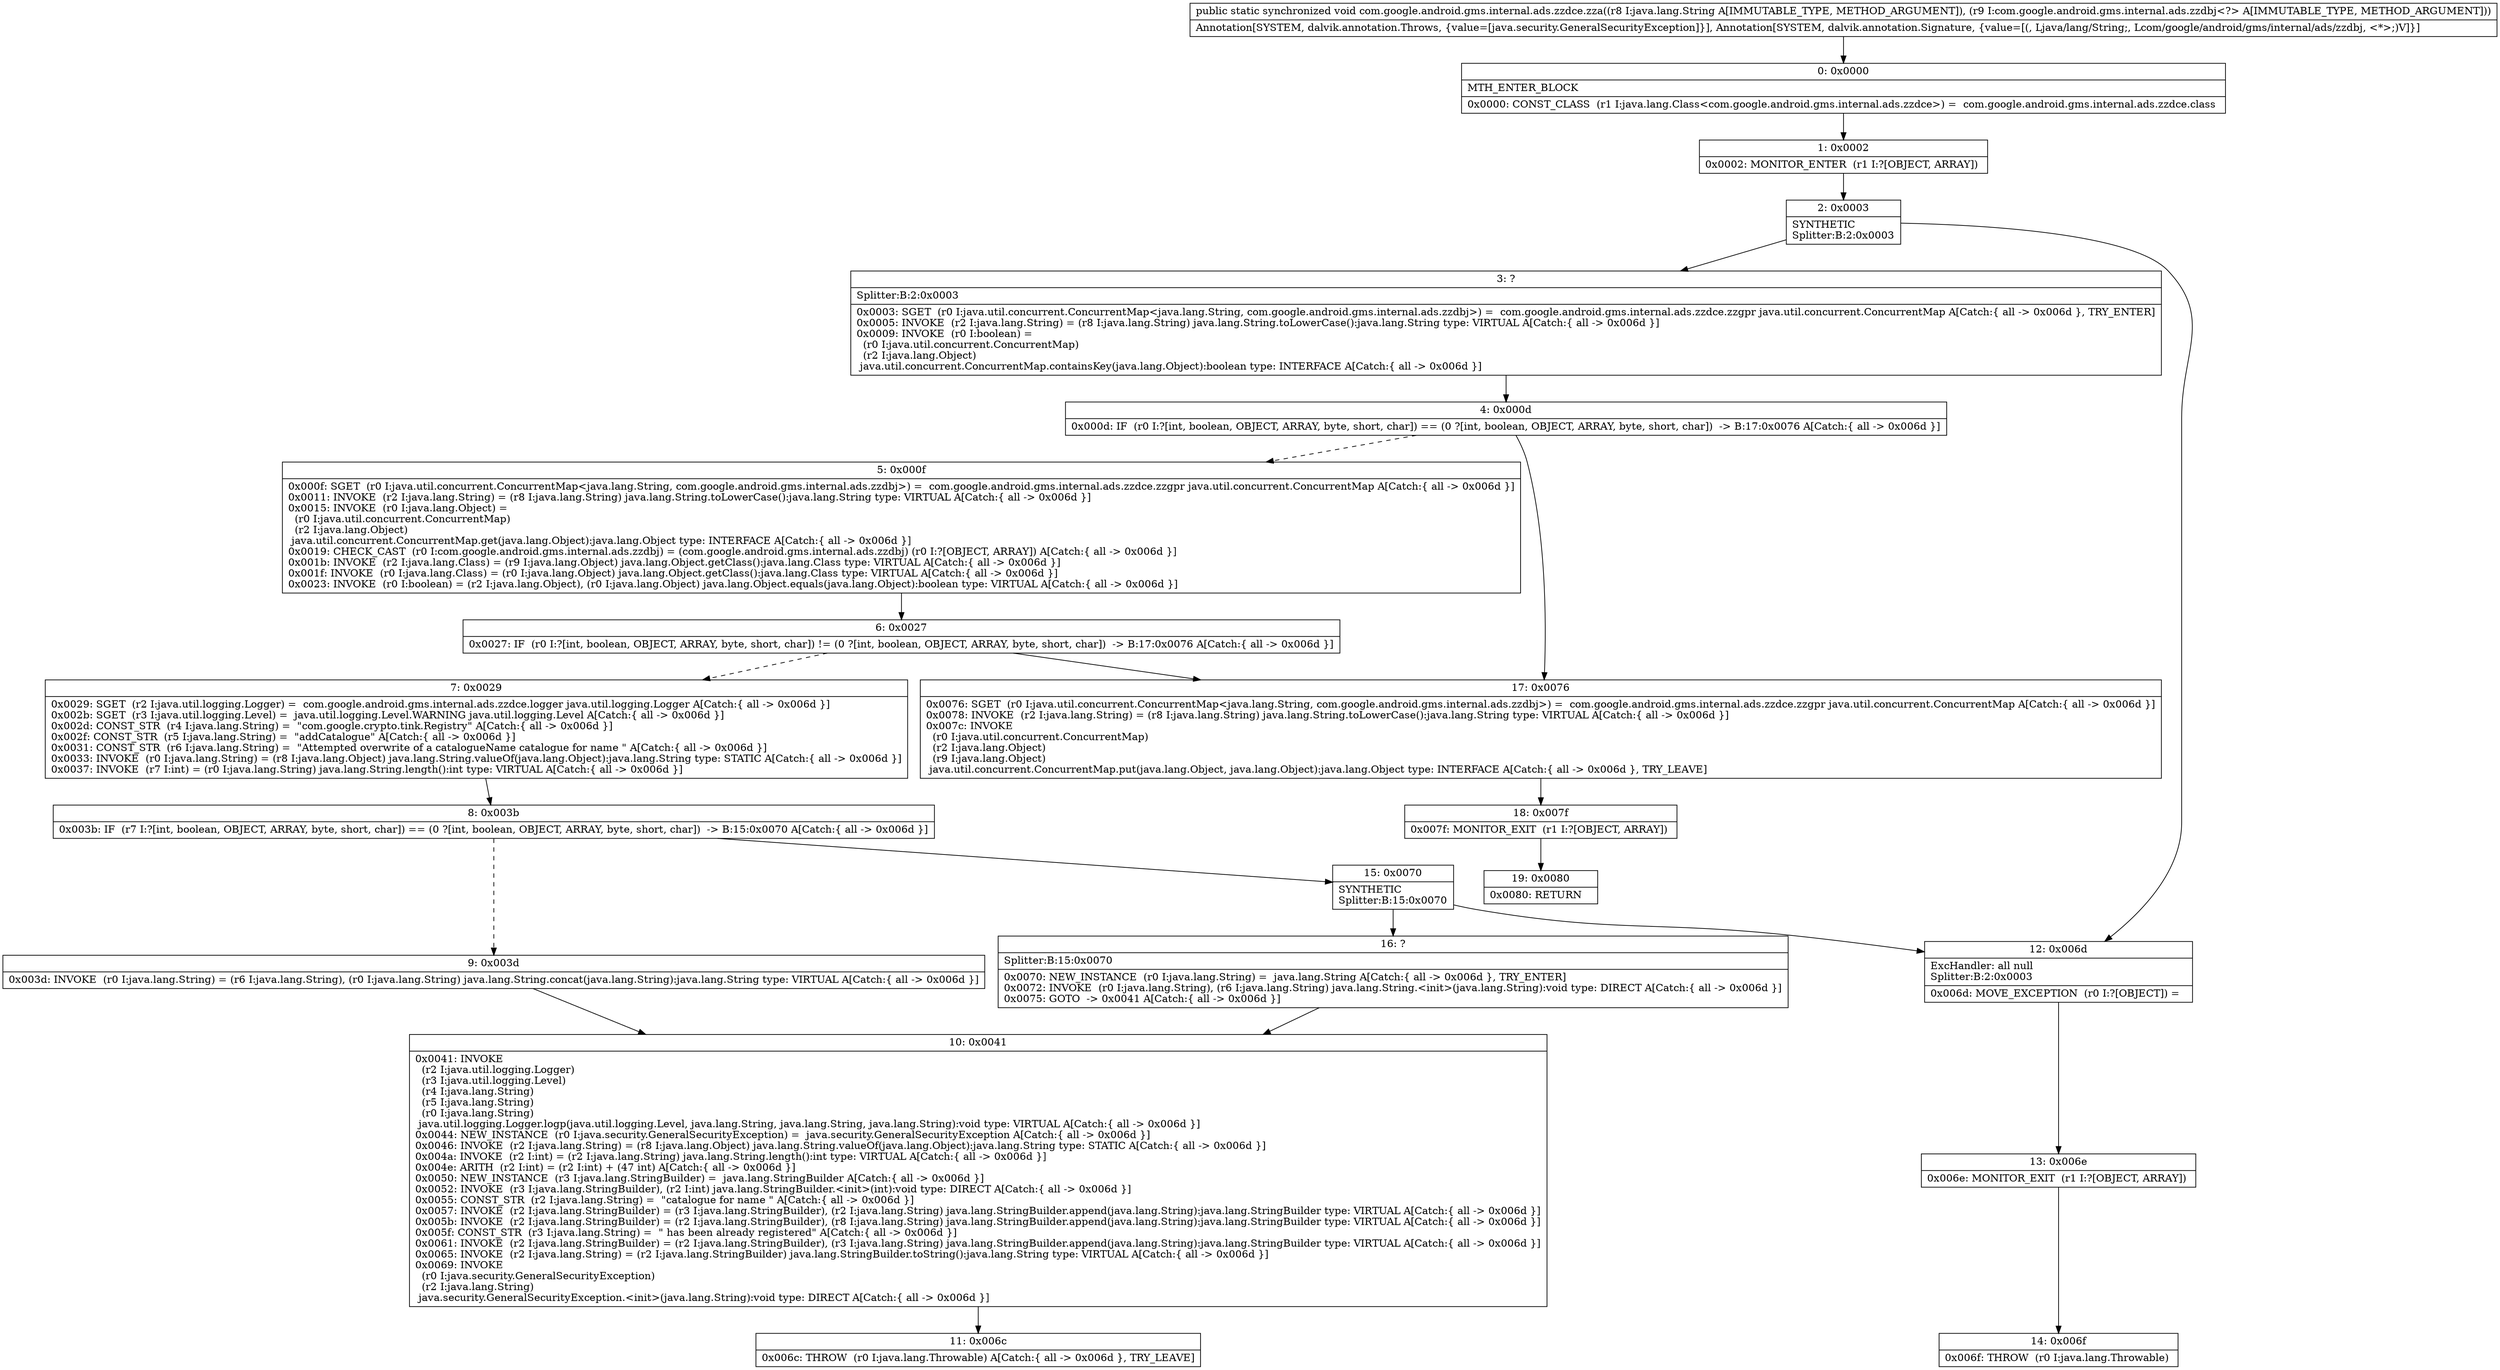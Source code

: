 digraph "CFG forcom.google.android.gms.internal.ads.zzdce.zza(Ljava\/lang\/String;Lcom\/google\/android\/gms\/internal\/ads\/zzdbj;)V" {
Node_0 [shape=record,label="{0\:\ 0x0000|MTH_ENTER_BLOCK\l|0x0000: CONST_CLASS  (r1 I:java.lang.Class\<com.google.android.gms.internal.ads.zzdce\>) =  com.google.android.gms.internal.ads.zzdce.class \l}"];
Node_1 [shape=record,label="{1\:\ 0x0002|0x0002: MONITOR_ENTER  (r1 I:?[OBJECT, ARRAY]) \l}"];
Node_2 [shape=record,label="{2\:\ 0x0003|SYNTHETIC\lSplitter:B:2:0x0003\l}"];
Node_3 [shape=record,label="{3\:\ ?|Splitter:B:2:0x0003\l|0x0003: SGET  (r0 I:java.util.concurrent.ConcurrentMap\<java.lang.String, com.google.android.gms.internal.ads.zzdbj\>) =  com.google.android.gms.internal.ads.zzdce.zzgpr java.util.concurrent.ConcurrentMap A[Catch:\{ all \-\> 0x006d \}, TRY_ENTER]\l0x0005: INVOKE  (r2 I:java.lang.String) = (r8 I:java.lang.String) java.lang.String.toLowerCase():java.lang.String type: VIRTUAL A[Catch:\{ all \-\> 0x006d \}]\l0x0009: INVOKE  (r0 I:boolean) = \l  (r0 I:java.util.concurrent.ConcurrentMap)\l  (r2 I:java.lang.Object)\l java.util.concurrent.ConcurrentMap.containsKey(java.lang.Object):boolean type: INTERFACE A[Catch:\{ all \-\> 0x006d \}]\l}"];
Node_4 [shape=record,label="{4\:\ 0x000d|0x000d: IF  (r0 I:?[int, boolean, OBJECT, ARRAY, byte, short, char]) == (0 ?[int, boolean, OBJECT, ARRAY, byte, short, char])  \-\> B:17:0x0076 A[Catch:\{ all \-\> 0x006d \}]\l}"];
Node_5 [shape=record,label="{5\:\ 0x000f|0x000f: SGET  (r0 I:java.util.concurrent.ConcurrentMap\<java.lang.String, com.google.android.gms.internal.ads.zzdbj\>) =  com.google.android.gms.internal.ads.zzdce.zzgpr java.util.concurrent.ConcurrentMap A[Catch:\{ all \-\> 0x006d \}]\l0x0011: INVOKE  (r2 I:java.lang.String) = (r8 I:java.lang.String) java.lang.String.toLowerCase():java.lang.String type: VIRTUAL A[Catch:\{ all \-\> 0x006d \}]\l0x0015: INVOKE  (r0 I:java.lang.Object) = \l  (r0 I:java.util.concurrent.ConcurrentMap)\l  (r2 I:java.lang.Object)\l java.util.concurrent.ConcurrentMap.get(java.lang.Object):java.lang.Object type: INTERFACE A[Catch:\{ all \-\> 0x006d \}]\l0x0019: CHECK_CAST  (r0 I:com.google.android.gms.internal.ads.zzdbj) = (com.google.android.gms.internal.ads.zzdbj) (r0 I:?[OBJECT, ARRAY]) A[Catch:\{ all \-\> 0x006d \}]\l0x001b: INVOKE  (r2 I:java.lang.Class) = (r9 I:java.lang.Object) java.lang.Object.getClass():java.lang.Class type: VIRTUAL A[Catch:\{ all \-\> 0x006d \}]\l0x001f: INVOKE  (r0 I:java.lang.Class) = (r0 I:java.lang.Object) java.lang.Object.getClass():java.lang.Class type: VIRTUAL A[Catch:\{ all \-\> 0x006d \}]\l0x0023: INVOKE  (r0 I:boolean) = (r2 I:java.lang.Object), (r0 I:java.lang.Object) java.lang.Object.equals(java.lang.Object):boolean type: VIRTUAL A[Catch:\{ all \-\> 0x006d \}]\l}"];
Node_6 [shape=record,label="{6\:\ 0x0027|0x0027: IF  (r0 I:?[int, boolean, OBJECT, ARRAY, byte, short, char]) != (0 ?[int, boolean, OBJECT, ARRAY, byte, short, char])  \-\> B:17:0x0076 A[Catch:\{ all \-\> 0x006d \}]\l}"];
Node_7 [shape=record,label="{7\:\ 0x0029|0x0029: SGET  (r2 I:java.util.logging.Logger) =  com.google.android.gms.internal.ads.zzdce.logger java.util.logging.Logger A[Catch:\{ all \-\> 0x006d \}]\l0x002b: SGET  (r3 I:java.util.logging.Level) =  java.util.logging.Level.WARNING java.util.logging.Level A[Catch:\{ all \-\> 0x006d \}]\l0x002d: CONST_STR  (r4 I:java.lang.String) =  \"com.google.crypto.tink.Registry\" A[Catch:\{ all \-\> 0x006d \}]\l0x002f: CONST_STR  (r5 I:java.lang.String) =  \"addCatalogue\" A[Catch:\{ all \-\> 0x006d \}]\l0x0031: CONST_STR  (r6 I:java.lang.String) =  \"Attempted overwrite of a catalogueName catalogue for name \" A[Catch:\{ all \-\> 0x006d \}]\l0x0033: INVOKE  (r0 I:java.lang.String) = (r8 I:java.lang.Object) java.lang.String.valueOf(java.lang.Object):java.lang.String type: STATIC A[Catch:\{ all \-\> 0x006d \}]\l0x0037: INVOKE  (r7 I:int) = (r0 I:java.lang.String) java.lang.String.length():int type: VIRTUAL A[Catch:\{ all \-\> 0x006d \}]\l}"];
Node_8 [shape=record,label="{8\:\ 0x003b|0x003b: IF  (r7 I:?[int, boolean, OBJECT, ARRAY, byte, short, char]) == (0 ?[int, boolean, OBJECT, ARRAY, byte, short, char])  \-\> B:15:0x0070 A[Catch:\{ all \-\> 0x006d \}]\l}"];
Node_9 [shape=record,label="{9\:\ 0x003d|0x003d: INVOKE  (r0 I:java.lang.String) = (r6 I:java.lang.String), (r0 I:java.lang.String) java.lang.String.concat(java.lang.String):java.lang.String type: VIRTUAL A[Catch:\{ all \-\> 0x006d \}]\l}"];
Node_10 [shape=record,label="{10\:\ 0x0041|0x0041: INVOKE  \l  (r2 I:java.util.logging.Logger)\l  (r3 I:java.util.logging.Level)\l  (r4 I:java.lang.String)\l  (r5 I:java.lang.String)\l  (r0 I:java.lang.String)\l java.util.logging.Logger.logp(java.util.logging.Level, java.lang.String, java.lang.String, java.lang.String):void type: VIRTUAL A[Catch:\{ all \-\> 0x006d \}]\l0x0044: NEW_INSTANCE  (r0 I:java.security.GeneralSecurityException) =  java.security.GeneralSecurityException A[Catch:\{ all \-\> 0x006d \}]\l0x0046: INVOKE  (r2 I:java.lang.String) = (r8 I:java.lang.Object) java.lang.String.valueOf(java.lang.Object):java.lang.String type: STATIC A[Catch:\{ all \-\> 0x006d \}]\l0x004a: INVOKE  (r2 I:int) = (r2 I:java.lang.String) java.lang.String.length():int type: VIRTUAL A[Catch:\{ all \-\> 0x006d \}]\l0x004e: ARITH  (r2 I:int) = (r2 I:int) + (47 int) A[Catch:\{ all \-\> 0x006d \}]\l0x0050: NEW_INSTANCE  (r3 I:java.lang.StringBuilder) =  java.lang.StringBuilder A[Catch:\{ all \-\> 0x006d \}]\l0x0052: INVOKE  (r3 I:java.lang.StringBuilder), (r2 I:int) java.lang.StringBuilder.\<init\>(int):void type: DIRECT A[Catch:\{ all \-\> 0x006d \}]\l0x0055: CONST_STR  (r2 I:java.lang.String) =  \"catalogue for name \" A[Catch:\{ all \-\> 0x006d \}]\l0x0057: INVOKE  (r2 I:java.lang.StringBuilder) = (r3 I:java.lang.StringBuilder), (r2 I:java.lang.String) java.lang.StringBuilder.append(java.lang.String):java.lang.StringBuilder type: VIRTUAL A[Catch:\{ all \-\> 0x006d \}]\l0x005b: INVOKE  (r2 I:java.lang.StringBuilder) = (r2 I:java.lang.StringBuilder), (r8 I:java.lang.String) java.lang.StringBuilder.append(java.lang.String):java.lang.StringBuilder type: VIRTUAL A[Catch:\{ all \-\> 0x006d \}]\l0x005f: CONST_STR  (r3 I:java.lang.String) =  \" has been already registered\" A[Catch:\{ all \-\> 0x006d \}]\l0x0061: INVOKE  (r2 I:java.lang.StringBuilder) = (r2 I:java.lang.StringBuilder), (r3 I:java.lang.String) java.lang.StringBuilder.append(java.lang.String):java.lang.StringBuilder type: VIRTUAL A[Catch:\{ all \-\> 0x006d \}]\l0x0065: INVOKE  (r2 I:java.lang.String) = (r2 I:java.lang.StringBuilder) java.lang.StringBuilder.toString():java.lang.String type: VIRTUAL A[Catch:\{ all \-\> 0x006d \}]\l0x0069: INVOKE  \l  (r0 I:java.security.GeneralSecurityException)\l  (r2 I:java.lang.String)\l java.security.GeneralSecurityException.\<init\>(java.lang.String):void type: DIRECT A[Catch:\{ all \-\> 0x006d \}]\l}"];
Node_11 [shape=record,label="{11\:\ 0x006c|0x006c: THROW  (r0 I:java.lang.Throwable) A[Catch:\{ all \-\> 0x006d \}, TRY_LEAVE]\l}"];
Node_12 [shape=record,label="{12\:\ 0x006d|ExcHandler: all null\lSplitter:B:2:0x0003\l|0x006d: MOVE_EXCEPTION  (r0 I:?[OBJECT]) =  \l}"];
Node_13 [shape=record,label="{13\:\ 0x006e|0x006e: MONITOR_EXIT  (r1 I:?[OBJECT, ARRAY]) \l}"];
Node_14 [shape=record,label="{14\:\ 0x006f|0x006f: THROW  (r0 I:java.lang.Throwable) \l}"];
Node_15 [shape=record,label="{15\:\ 0x0070|SYNTHETIC\lSplitter:B:15:0x0070\l}"];
Node_16 [shape=record,label="{16\:\ ?|Splitter:B:15:0x0070\l|0x0070: NEW_INSTANCE  (r0 I:java.lang.String) =  java.lang.String A[Catch:\{ all \-\> 0x006d \}, TRY_ENTER]\l0x0072: INVOKE  (r0 I:java.lang.String), (r6 I:java.lang.String) java.lang.String.\<init\>(java.lang.String):void type: DIRECT A[Catch:\{ all \-\> 0x006d \}]\l0x0075: GOTO  \-\> 0x0041 A[Catch:\{ all \-\> 0x006d \}]\l}"];
Node_17 [shape=record,label="{17\:\ 0x0076|0x0076: SGET  (r0 I:java.util.concurrent.ConcurrentMap\<java.lang.String, com.google.android.gms.internal.ads.zzdbj\>) =  com.google.android.gms.internal.ads.zzdce.zzgpr java.util.concurrent.ConcurrentMap A[Catch:\{ all \-\> 0x006d \}]\l0x0078: INVOKE  (r2 I:java.lang.String) = (r8 I:java.lang.String) java.lang.String.toLowerCase():java.lang.String type: VIRTUAL A[Catch:\{ all \-\> 0x006d \}]\l0x007c: INVOKE  \l  (r0 I:java.util.concurrent.ConcurrentMap)\l  (r2 I:java.lang.Object)\l  (r9 I:java.lang.Object)\l java.util.concurrent.ConcurrentMap.put(java.lang.Object, java.lang.Object):java.lang.Object type: INTERFACE A[Catch:\{ all \-\> 0x006d \}, TRY_LEAVE]\l}"];
Node_18 [shape=record,label="{18\:\ 0x007f|0x007f: MONITOR_EXIT  (r1 I:?[OBJECT, ARRAY]) \l}"];
Node_19 [shape=record,label="{19\:\ 0x0080|0x0080: RETURN   \l}"];
MethodNode[shape=record,label="{public static synchronized void com.google.android.gms.internal.ads.zzdce.zza((r8 I:java.lang.String A[IMMUTABLE_TYPE, METHOD_ARGUMENT]), (r9 I:com.google.android.gms.internal.ads.zzdbj\<?\> A[IMMUTABLE_TYPE, METHOD_ARGUMENT]))  | Annotation[SYSTEM, dalvik.annotation.Throws, \{value=[java.security.GeneralSecurityException]\}], Annotation[SYSTEM, dalvik.annotation.Signature, \{value=[(, Ljava\/lang\/String;, Lcom\/google\/android\/gms\/internal\/ads\/zzdbj, \<*\>;)V]\}]\l}"];
MethodNode -> Node_0;
Node_0 -> Node_1;
Node_1 -> Node_2;
Node_2 -> Node_3;
Node_2 -> Node_12;
Node_3 -> Node_4;
Node_4 -> Node_5[style=dashed];
Node_4 -> Node_17;
Node_5 -> Node_6;
Node_6 -> Node_7[style=dashed];
Node_6 -> Node_17;
Node_7 -> Node_8;
Node_8 -> Node_9[style=dashed];
Node_8 -> Node_15;
Node_9 -> Node_10;
Node_10 -> Node_11;
Node_12 -> Node_13;
Node_13 -> Node_14;
Node_15 -> Node_16;
Node_15 -> Node_12;
Node_16 -> Node_10;
Node_17 -> Node_18;
Node_18 -> Node_19;
}

